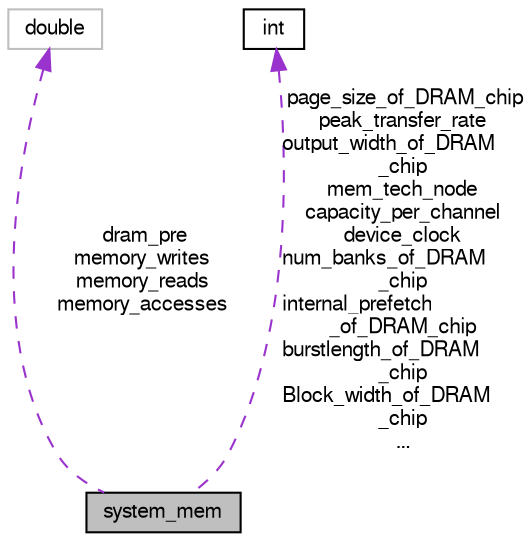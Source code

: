 digraph "system_mem"
{
  bgcolor="transparent";
  edge [fontname="FreeSans",fontsize="10",labelfontname="FreeSans",labelfontsize="10"];
  node [fontname="FreeSans",fontsize="10",shape=record];
  Node1 [label="system_mem",height=0.2,width=0.4,color="black", fillcolor="grey75", style="filled", fontcolor="black"];
  Node2 -> Node1 [dir="back",color="darkorchid3",fontsize="10",style="dashed",label=" dram_pre\nmemory_writes\nmemory_reads\nmemory_accesses" ,fontname="FreeSans"];
  Node2 [label="double",height=0.2,width=0.4,color="grey75"];
  Node3 -> Node1 [dir="back",color="darkorchid3",fontsize="10",style="dashed",label=" page_size_of_DRAM_chip\npeak_transfer_rate\noutput_width_of_DRAM\l_chip\nmem_tech_node\ncapacity_per_channel\ndevice_clock\nnum_banks_of_DRAM\l_chip\ninternal_prefetch\l_of_DRAM_chip\nburstlength_of_DRAM\l_chip\nBlock_width_of_DRAM\l_chip\n..." ,fontname="FreeSans"];
  Node3 [label="int",height=0.2,width=0.4,color="black",URL="$classint.html"];
}
